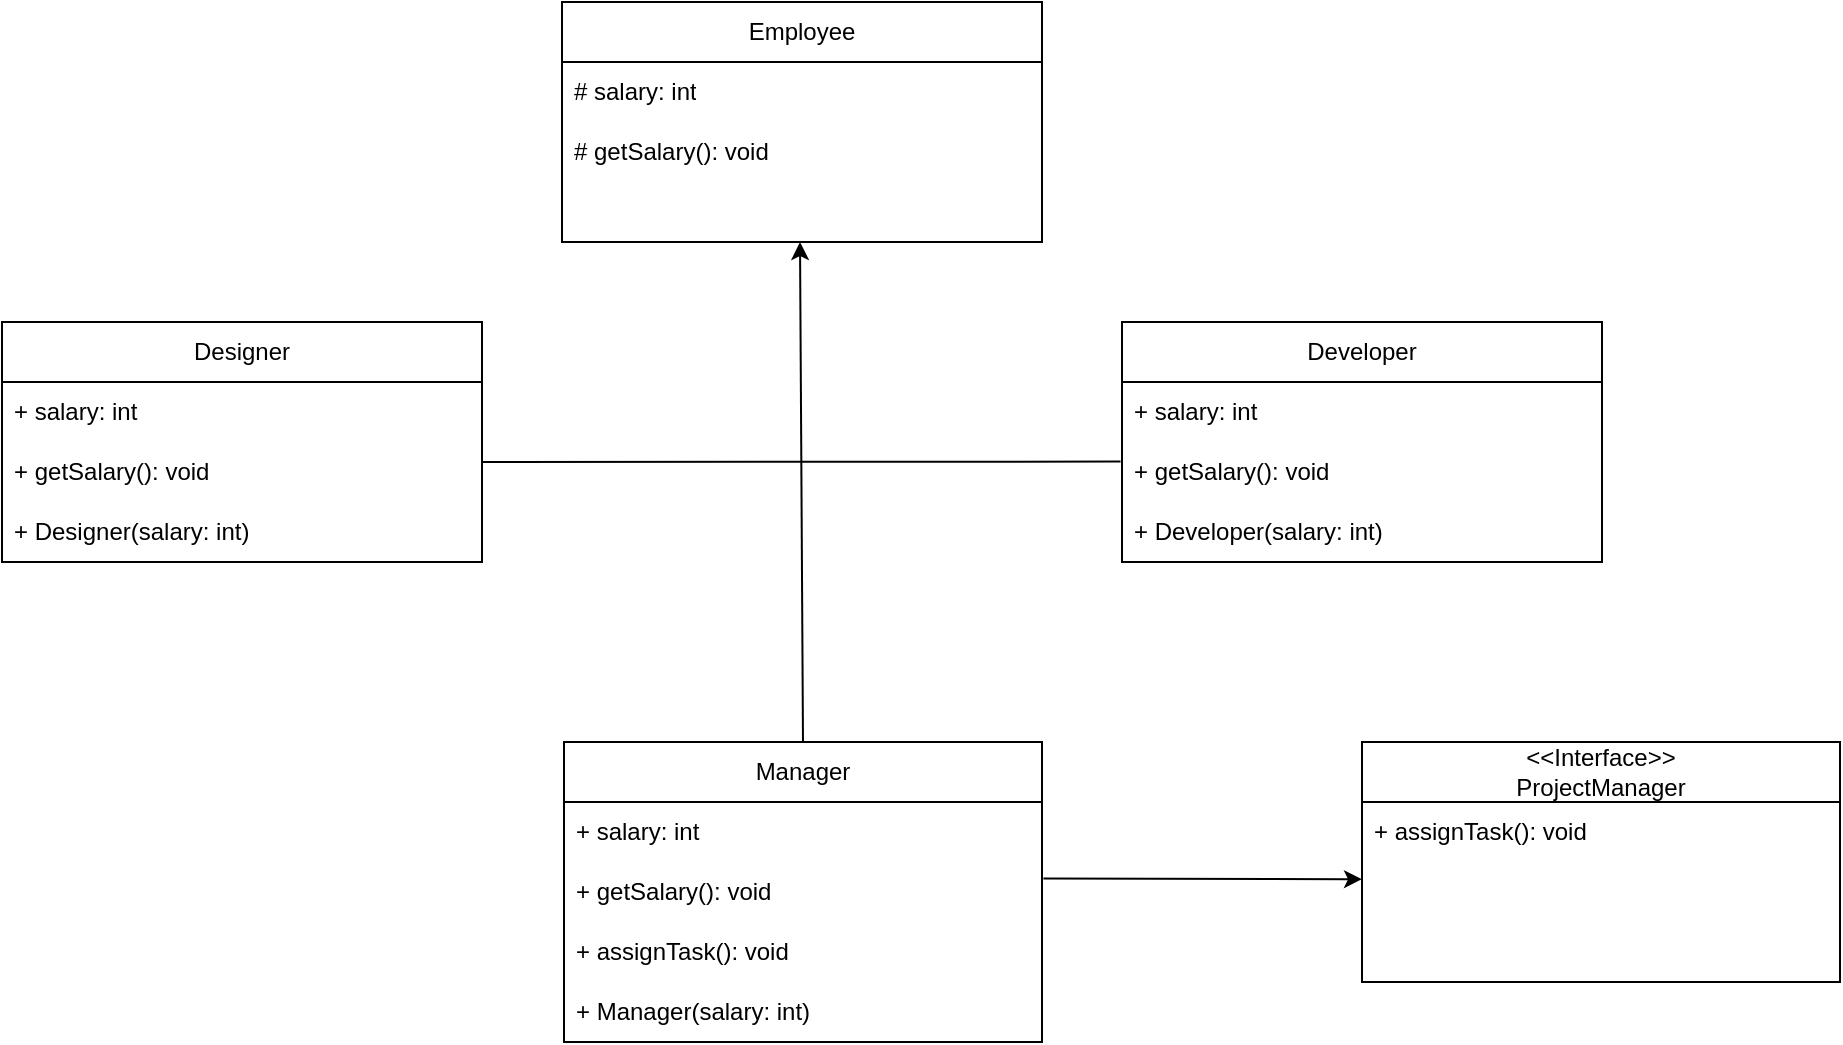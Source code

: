 <mxfile version="25.0.3">
  <diagram name="Страница — 1" id="VG2lHUbz7iUZuj68SUJr">
    <mxGraphModel dx="1150" dy="623" grid="1" gridSize="10" guides="1" tooltips="1" connect="1" arrows="1" fold="1" page="1" pageScale="1" pageWidth="827" pageHeight="1169" math="0" shadow="0">
      <root>
        <mxCell id="0" />
        <mxCell id="1" parent="0" />
        <mxCell id="s0PnkM0nrARVqGrRP4Iq-1" value="Employee" style="swimlane;fontStyle=0;childLayout=stackLayout;horizontal=1;startSize=30;horizontalStack=0;resizeParent=1;resizeParentMax=0;resizeLast=0;collapsible=1;marginBottom=0;whiteSpace=wrap;html=1;" vertex="1" parent="1">
          <mxGeometry x="320" y="80" width="240" height="120" as="geometry" />
        </mxCell>
        <mxCell id="s0PnkM0nrARVqGrRP4Iq-3" value="# salary: int" style="text;strokeColor=none;fillColor=none;align=left;verticalAlign=middle;spacingLeft=4;spacingRight=4;overflow=hidden;points=[[0,0.5],[1,0.5]];portConstraint=eastwest;rotatable=0;whiteSpace=wrap;html=1;" vertex="1" parent="s0PnkM0nrARVqGrRP4Iq-1">
          <mxGeometry y="30" width="240" height="30" as="geometry" />
        </mxCell>
        <mxCell id="s0PnkM0nrARVqGrRP4Iq-2" value="# getSalary(): void" style="text;strokeColor=none;fillColor=none;align=left;verticalAlign=middle;spacingLeft=4;spacingRight=4;overflow=hidden;points=[[0,0.5],[1,0.5]];portConstraint=eastwest;rotatable=0;whiteSpace=wrap;html=1;" vertex="1" parent="s0PnkM0nrARVqGrRP4Iq-1">
          <mxGeometry y="60" width="240" height="30" as="geometry" />
        </mxCell>
        <mxCell id="s0PnkM0nrARVqGrRP4Iq-4" value="&amp;nbsp;" style="text;strokeColor=none;fillColor=none;align=left;verticalAlign=middle;spacingLeft=4;spacingRight=4;overflow=hidden;points=[[0,0.5],[1,0.5]];portConstraint=eastwest;rotatable=0;whiteSpace=wrap;html=1;" vertex="1" parent="s0PnkM0nrARVqGrRP4Iq-1">
          <mxGeometry y="90" width="240" height="30" as="geometry" />
        </mxCell>
        <mxCell id="s0PnkM0nrARVqGrRP4Iq-6" value="Designer" style="swimlane;fontStyle=0;childLayout=stackLayout;horizontal=1;startSize=30;horizontalStack=0;resizeParent=1;resizeParentMax=0;resizeLast=0;collapsible=1;marginBottom=0;whiteSpace=wrap;html=1;" vertex="1" parent="1">
          <mxGeometry x="40" y="240" width="240" height="120" as="geometry" />
        </mxCell>
        <mxCell id="s0PnkM0nrARVqGrRP4Iq-8" value="+ salary: int" style="text;strokeColor=none;fillColor=none;align=left;verticalAlign=middle;spacingLeft=4;spacingRight=4;overflow=hidden;points=[[0,0.5],[1,0.5]];portConstraint=eastwest;rotatable=0;whiteSpace=wrap;html=1;" vertex="1" parent="s0PnkM0nrARVqGrRP4Iq-6">
          <mxGeometry y="30" width="240" height="30" as="geometry" />
        </mxCell>
        <mxCell id="s0PnkM0nrARVqGrRP4Iq-7" value="+ getSalary(): void" style="text;strokeColor=none;fillColor=none;align=left;verticalAlign=middle;spacingLeft=4;spacingRight=4;overflow=hidden;points=[[0,0.5],[1,0.5]];portConstraint=eastwest;rotatable=0;whiteSpace=wrap;html=1;" vertex="1" parent="s0PnkM0nrARVqGrRP4Iq-6">
          <mxGeometry y="60" width="240" height="30" as="geometry" />
        </mxCell>
        <mxCell id="s0PnkM0nrARVqGrRP4Iq-9" value="+ Designer(salary: int)&amp;nbsp;" style="text;strokeColor=none;fillColor=none;align=left;verticalAlign=middle;spacingLeft=4;spacingRight=4;overflow=hidden;points=[[0,0.5],[1,0.5]];portConstraint=eastwest;rotatable=0;whiteSpace=wrap;html=1;" vertex="1" parent="s0PnkM0nrARVqGrRP4Iq-6">
          <mxGeometry y="90" width="240" height="30" as="geometry" />
        </mxCell>
        <mxCell id="s0PnkM0nrARVqGrRP4Iq-10" value="Developer" style="swimlane;fontStyle=0;childLayout=stackLayout;horizontal=1;startSize=30;horizontalStack=0;resizeParent=1;resizeParentMax=0;resizeLast=0;collapsible=1;marginBottom=0;whiteSpace=wrap;html=1;" vertex="1" parent="1">
          <mxGeometry x="600" y="240" width="240" height="120" as="geometry" />
        </mxCell>
        <mxCell id="s0PnkM0nrARVqGrRP4Iq-12" value="+ salary: int" style="text;strokeColor=none;fillColor=none;align=left;verticalAlign=middle;spacingLeft=4;spacingRight=4;overflow=hidden;points=[[0,0.5],[1,0.5]];portConstraint=eastwest;rotatable=0;whiteSpace=wrap;html=1;" vertex="1" parent="s0PnkM0nrARVqGrRP4Iq-10">
          <mxGeometry y="30" width="240" height="30" as="geometry" />
        </mxCell>
        <mxCell id="s0PnkM0nrARVqGrRP4Iq-11" value="+ getSalary(): void" style="text;strokeColor=none;fillColor=none;align=left;verticalAlign=middle;spacingLeft=4;spacingRight=4;overflow=hidden;points=[[0,0.5],[1,0.5]];portConstraint=eastwest;rotatable=0;whiteSpace=wrap;html=1;" vertex="1" parent="s0PnkM0nrARVqGrRP4Iq-10">
          <mxGeometry y="60" width="240" height="30" as="geometry" />
        </mxCell>
        <mxCell id="s0PnkM0nrARVqGrRP4Iq-13" value="+ Developer(salary: int)" style="text;strokeColor=none;fillColor=none;align=left;verticalAlign=middle;spacingLeft=4;spacingRight=4;overflow=hidden;points=[[0,0.5],[1,0.5]];portConstraint=eastwest;rotatable=0;whiteSpace=wrap;html=1;" vertex="1" parent="s0PnkM0nrARVqGrRP4Iq-10">
          <mxGeometry y="90" width="240" height="30" as="geometry" />
        </mxCell>
        <mxCell id="s0PnkM0nrARVqGrRP4Iq-14" value="Manager" style="swimlane;fontStyle=0;childLayout=stackLayout;horizontal=1;startSize=30;horizontalStack=0;resizeParent=1;resizeParentMax=0;resizeLast=0;collapsible=1;marginBottom=0;whiteSpace=wrap;html=1;" vertex="1" parent="1">
          <mxGeometry x="321" y="450" width="239" height="150" as="geometry" />
        </mxCell>
        <mxCell id="s0PnkM0nrARVqGrRP4Iq-16" value="+ salary: int" style="text;strokeColor=none;fillColor=none;align=left;verticalAlign=middle;spacingLeft=4;spacingRight=4;overflow=hidden;points=[[0,0.5],[1,0.5]];portConstraint=eastwest;rotatable=0;whiteSpace=wrap;html=1;" vertex="1" parent="s0PnkM0nrARVqGrRP4Iq-14">
          <mxGeometry y="30" width="239" height="30" as="geometry" />
        </mxCell>
        <mxCell id="s0PnkM0nrARVqGrRP4Iq-15" value="+ getSalary(): void" style="text;strokeColor=none;fillColor=none;align=left;verticalAlign=middle;spacingLeft=4;spacingRight=4;overflow=hidden;points=[[0,0.5],[1,0.5]];portConstraint=eastwest;rotatable=0;whiteSpace=wrap;html=1;" vertex="1" parent="s0PnkM0nrARVqGrRP4Iq-14">
          <mxGeometry y="60" width="239" height="30" as="geometry" />
        </mxCell>
        <mxCell id="s0PnkM0nrARVqGrRP4Iq-29" value="+ assignTask(): void" style="text;strokeColor=none;fillColor=none;align=left;verticalAlign=middle;spacingLeft=4;spacingRight=4;overflow=hidden;points=[[0,0.5],[1,0.5]];portConstraint=eastwest;rotatable=0;whiteSpace=wrap;html=1;" vertex="1" parent="s0PnkM0nrARVqGrRP4Iq-14">
          <mxGeometry y="90" width="239" height="30" as="geometry" />
        </mxCell>
        <mxCell id="s0PnkM0nrARVqGrRP4Iq-30" value="+ Manager(salary: int)" style="text;strokeColor=none;fillColor=none;align=left;verticalAlign=middle;spacingLeft=4;spacingRight=4;overflow=hidden;points=[[0,0.5],[1,0.5]];portConstraint=eastwest;rotatable=0;whiteSpace=wrap;html=1;" vertex="1" parent="s0PnkM0nrARVqGrRP4Iq-14">
          <mxGeometry y="120" width="239" height="30" as="geometry" />
        </mxCell>
        <mxCell id="s0PnkM0nrARVqGrRP4Iq-22" value="&amp;lt;&amp;lt;Interface&amp;gt;&amp;gt;&lt;div&gt;ProjectManager&lt;/div&gt;" style="swimlane;fontStyle=0;childLayout=stackLayout;horizontal=1;startSize=30;horizontalStack=0;resizeParent=1;resizeParentMax=0;resizeLast=0;collapsible=1;marginBottom=0;whiteSpace=wrap;html=1;" vertex="1" parent="1">
          <mxGeometry x="720" y="450" width="239" height="120" as="geometry" />
        </mxCell>
        <mxCell id="s0PnkM0nrARVqGrRP4Iq-23" value="+ assignTask(): void" style="text;strokeColor=none;fillColor=none;align=left;verticalAlign=middle;spacingLeft=4;spacingRight=4;overflow=hidden;points=[[0,0.5],[1,0.5]];portConstraint=eastwest;rotatable=0;whiteSpace=wrap;html=1;" vertex="1" parent="s0PnkM0nrARVqGrRP4Iq-22">
          <mxGeometry y="30" width="239" height="30" as="geometry" />
        </mxCell>
        <mxCell id="s0PnkM0nrARVqGrRP4Iq-24" value="&amp;nbsp;" style="text;strokeColor=none;fillColor=none;align=left;verticalAlign=middle;spacingLeft=4;spacingRight=4;overflow=hidden;points=[[0,0.5],[1,0.5]];portConstraint=eastwest;rotatable=0;whiteSpace=wrap;html=1;" vertex="1" parent="s0PnkM0nrARVqGrRP4Iq-22">
          <mxGeometry y="60" width="239" height="30" as="geometry" />
        </mxCell>
        <mxCell id="s0PnkM0nrARVqGrRP4Iq-25" value="&amp;nbsp;" style="text;strokeColor=none;fillColor=none;align=left;verticalAlign=middle;spacingLeft=4;spacingRight=4;overflow=hidden;points=[[0,0.5],[1,0.5]];portConstraint=eastwest;rotatable=0;whiteSpace=wrap;html=1;" vertex="1" parent="s0PnkM0nrARVqGrRP4Iq-22">
          <mxGeometry y="90" width="239" height="30" as="geometry" />
        </mxCell>
        <mxCell id="s0PnkM0nrARVqGrRP4Iq-26" value="" style="endArrow=classic;html=1;rounded=0;exitX=0.5;exitY=0;exitDx=0;exitDy=0;" edge="1" parent="1" source="s0PnkM0nrARVqGrRP4Iq-14">
          <mxGeometry width="50" height="50" relative="1" as="geometry">
            <mxPoint x="389" y="250" as="sourcePoint" />
            <mxPoint x="439" y="200" as="targetPoint" />
          </mxGeometry>
        </mxCell>
        <mxCell id="s0PnkM0nrARVqGrRP4Iq-27" value="" style="endArrow=classic;html=1;rounded=0;entryX=0;entryY=0.287;entryDx=0;entryDy=0;entryPerimeter=0;exitX=1.003;exitY=0.273;exitDx=0;exitDy=0;exitPerimeter=0;" edge="1" parent="1" source="s0PnkM0nrARVqGrRP4Iq-15" target="s0PnkM0nrARVqGrRP4Iq-24">
          <mxGeometry width="50" height="50" relative="1" as="geometry">
            <mxPoint x="410" y="460" as="sourcePoint" />
            <mxPoint x="460" y="410" as="targetPoint" />
          </mxGeometry>
        </mxCell>
        <mxCell id="s0PnkM0nrARVqGrRP4Iq-28" value="" style="endArrow=none;html=1;rounded=0;entryX=-0.003;entryY=0.326;entryDx=0;entryDy=0;entryPerimeter=0;" edge="1" parent="1" target="s0PnkM0nrARVqGrRP4Iq-11">
          <mxGeometry width="50" height="50" relative="1" as="geometry">
            <mxPoint x="280" y="310" as="sourcePoint" />
            <mxPoint x="450" y="330" as="targetPoint" />
          </mxGeometry>
        </mxCell>
      </root>
    </mxGraphModel>
  </diagram>
</mxfile>
